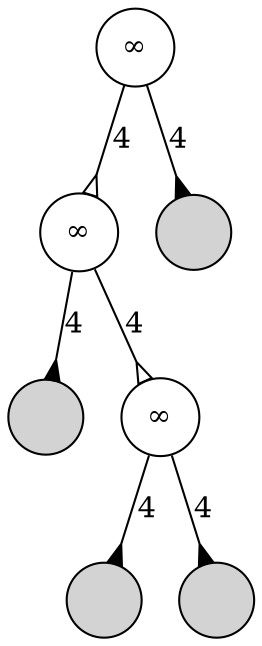 digraph
{
	node [shape=circle, style=filled, label=""];
	edge [dir=both, arrowtail=none, arrowhead=none];

	n00 -> n10 [label=4, arrowhead=oinv];
	n00 -> n11 [label=4, arrowhead=inv];
	n10 -> n20 [label=4, arrowhead=inv];
	n10 -> n21 [label=4, arrowhead=oinv];
	n21 -> n30 [label=4, arrowhead=inv];
	n21 -> n31 [label=4, arrowhead=inv];

	n00 [style=solid, label="&infin;"];
	n10 [style=solid, label="&infin;"];
	n21 [style=solid, label="&infin;"];
}
